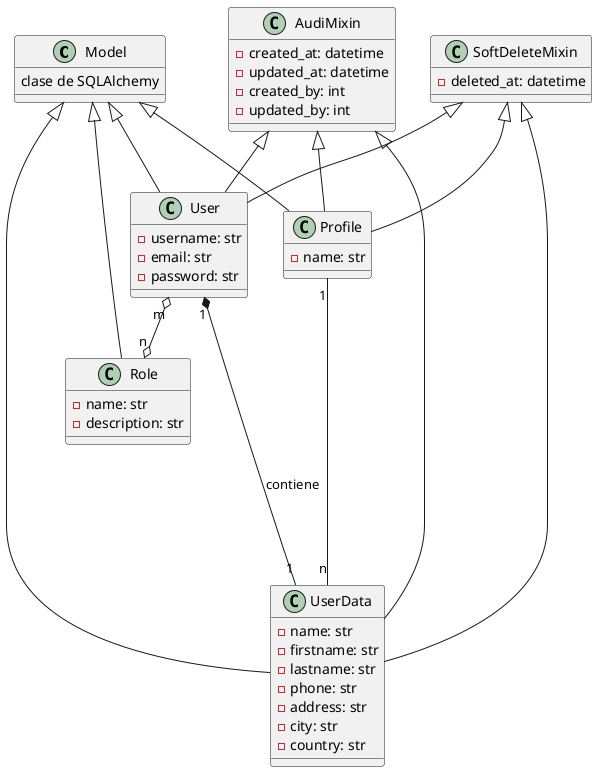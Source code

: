 @startuml Diagram de Clases
class Model {
 clase de SQLAlchemy
}

class User {
    - username: str
    - email: str
    - password: str
}

class UserData{
    - name: str
    - firstname: str
    - lastname: str
    - phone: str
    - address: str
    - city: str
    - country: str
}

class Profile{
    - name: str
}

class Role {
    - name: str
    - description: str
}

class AudiMixin{
    - created_at: datetime
    - updated_at: datetime
    - created_by: int
    - updated_by: int
}

class SoftDeleteMixin {
    - deleted_at: datetime

}

Model <|-- User
SoftDeleteMixin <|-- User
AudiMixin <|-- User
Model <|-- Role
Model <|-- UserData
SoftDeleteMixin <|-- UserData
AudiMixin <|-- UserData
Model <|-- Profile
SoftDeleteMixin <|-- Profile
AudiMixin <|-- Profile

User "1" *--- "1" UserData : contiene
Profile "1" ---- "n" UserData
User "m" o--o "n" Role
@enduml